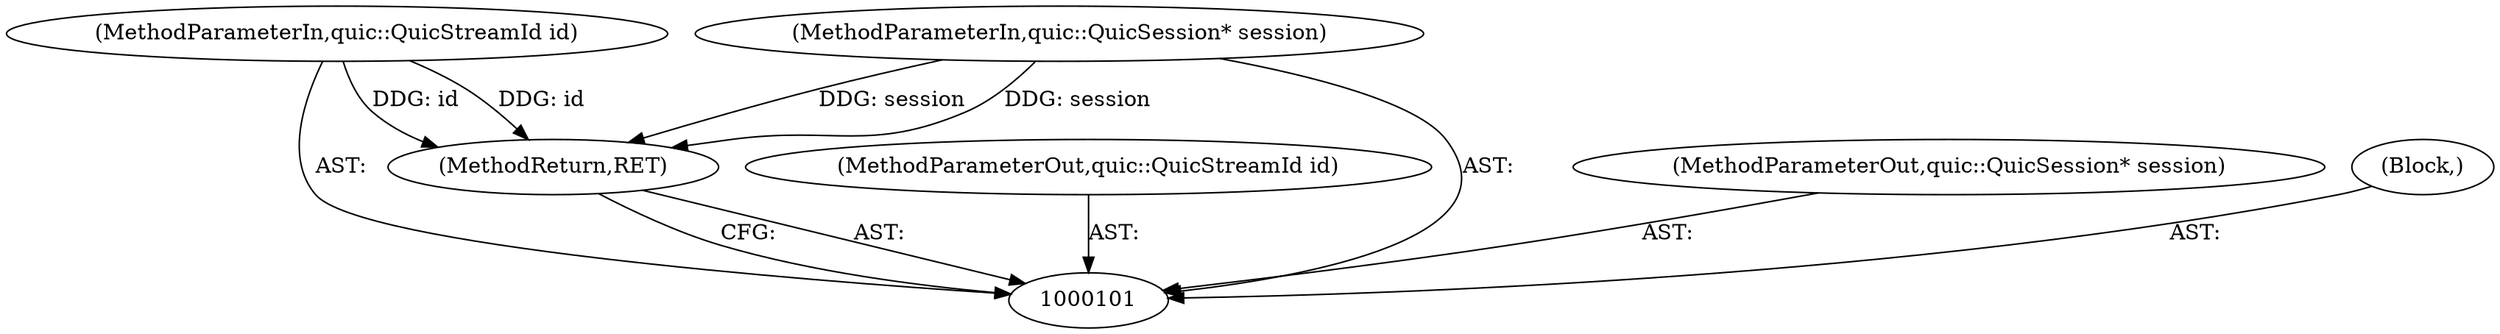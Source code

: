 digraph "1_Chrome_350f7d4b2c76950c8e7271284de84a9756b796e1_1" {
"1000105" [label="(MethodReturn,RET)"];
"1000102" [label="(MethodParameterIn,quic::QuicStreamId id)"];
"1000111" [label="(MethodParameterOut,quic::QuicStreamId id)"];
"1000103" [label="(MethodParameterIn,quic::QuicSession* session)"];
"1000112" [label="(MethodParameterOut,quic::QuicSession* session)"];
"1000104" [label="(Block,)"];
"1000105" -> "1000101"  [label="AST: "];
"1000105" -> "1000101"  [label="CFG: "];
"1000103" -> "1000105"  [label="DDG: session"];
"1000102" -> "1000105"  [label="DDG: id"];
"1000102" -> "1000101"  [label="AST: "];
"1000102" -> "1000105"  [label="DDG: id"];
"1000111" -> "1000101"  [label="AST: "];
"1000103" -> "1000101"  [label="AST: "];
"1000103" -> "1000105"  [label="DDG: session"];
"1000112" -> "1000101"  [label="AST: "];
"1000104" -> "1000101"  [label="AST: "];
}
